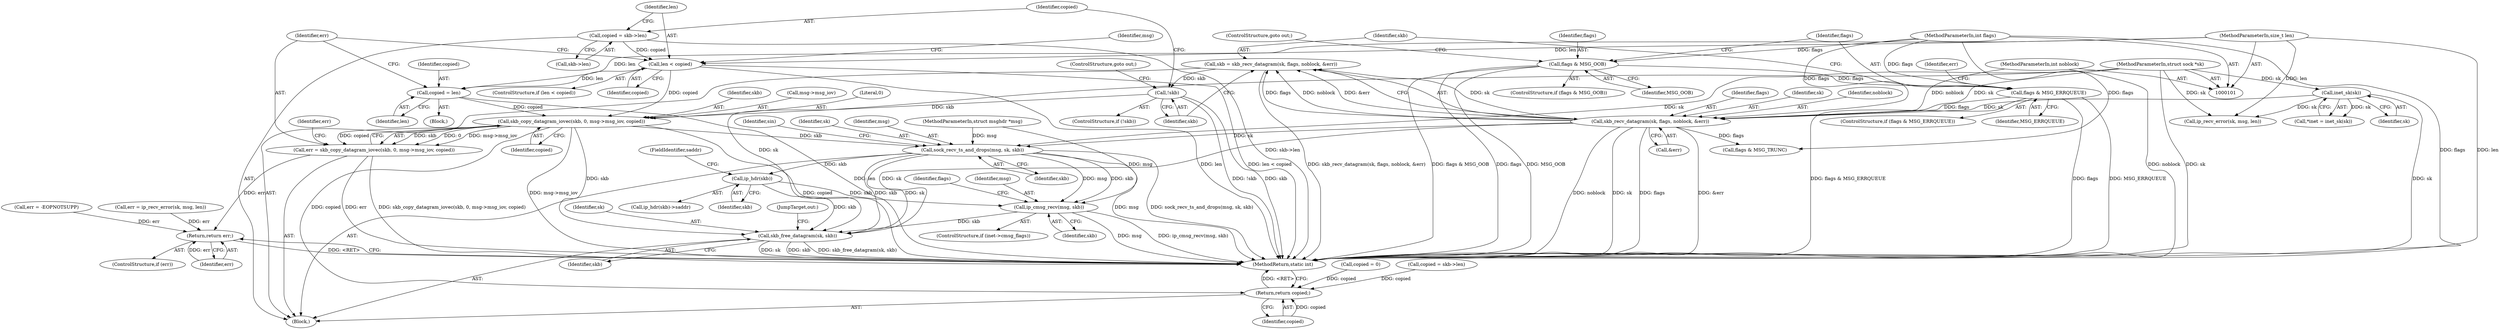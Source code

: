 digraph "0_linux_bceaa90240b6019ed73b49965eac7d167610be69_1@API" {
"1000182" [label="(Call,skb_copy_datagram_iovec(skb, 0, msg->msg_iov, copied))"];
"1000159" [label="(Call,!skb)"];
"1000150" [label="(Call,skb = skb_recv_datagram(sk, flags, noblock, &err))"];
"1000152" [label="(Call,skb_recv_datagram(sk, flags, noblock, &err))"];
"1000113" [label="(Call,inet_sk(sk))"];
"1000103" [label="(MethodParameterIn,struct sock *sk)"];
"1000139" [label="(Call,flags & MSG_ERRQUEUE)"];
"1000134" [label="(Call,flags & MSG_OOB)"];
"1000107" [label="(MethodParameterIn,int flags)"];
"1000106" [label="(MethodParameterIn,int noblock)"];
"1000177" [label="(Call,copied = len)"];
"1000168" [label="(Call,len < copied)"];
"1000105" [label="(MethodParameterIn,size_t len)"];
"1000162" [label="(Call,copied = skb->len)"];
"1000180" [label="(Call,err = skb_copy_datagram_iovec(skb, 0, msg->msg_iov, copied))"];
"1000258" [label="(Return,return err;)"];
"1000192" [label="(Call,sock_recv_ts_and_drops(msg, sk, skb))"];
"1000211" [label="(Call,ip_hdr(skb))"];
"1000239" [label="(Call,ip_cmsg_recv(msg, skb))"];
"1000252" [label="(Call,skb_free_datagram(sk, skb))"];
"1000260" [label="(Return,return copied;)"];
"1000106" [label="(MethodParameterIn,int noblock)"];
"1000140" [label="(Identifier,flags)"];
"1000177" [label="(Call,copied = len)"];
"1000260" [label="(Return,return copied;)"];
"1000197" [label="(Identifier,sin)"];
"1000243" [label="(Call,flags & MSG_TRUNC)"];
"1000241" [label="(Identifier,skb)"];
"1000254" [label="(Identifier,skb)"];
"1000164" [label="(Call,skb->len)"];
"1000139" [label="(Call,flags & MSG_ERRQUEUE)"];
"1000183" [label="(Identifier,skb)"];
"1000169" [label="(Identifier,len)"];
"1000113" [label="(Call,inet_sk(sk))"];
"1000174" [label="(Identifier,msg)"];
"1000195" [label="(Identifier,skb)"];
"1000235" [label="(ControlStructure,if (inet->cmsg_flags))"];
"1000114" [label="(Identifier,sk)"];
"1000179" [label="(Identifier,len)"];
"1000145" [label="(Call,ip_recv_error(sk, msg, len))"];
"1000170" [label="(Identifier,copied)"];
"1000116" [label="(Call,copied = 0)"];
"1000180" [label="(Call,err = skb_copy_datagram_iovec(skb, 0, msg->msg_iov, copied))"];
"1000194" [label="(Identifier,sk)"];
"1000152" [label="(Call,skb_recv_datagram(sk, flags, noblock, &err))"];
"1000144" [label="(Identifier,err)"];
"1000111" [label="(Call,*inet = inet_sk(sk))"];
"1000256" [label="(ControlStructure,if (err))"];
"1000192" [label="(Call,sock_recv_ts_and_drops(msg, sk, skb))"];
"1000160" [label="(Identifier,skb)"];
"1000213" [label="(FieldIdentifier,saddr)"];
"1000107" [label="(MethodParameterIn,int flags)"];
"1000252" [label="(Call,skb_free_datagram(sk, skb))"];
"1000158" [label="(ControlStructure,if (!skb))"];
"1000262" [label="(MethodReturn,static int)"];
"1000133" [label="(ControlStructure,if (flags & MSG_OOB))"];
"1000154" [label="(Identifier,flags)"];
"1000103" [label="(MethodParameterIn,struct sock *sk)"];
"1000151" [label="(Identifier,skb)"];
"1000109" [label="(Block,)"];
"1000181" [label="(Identifier,err)"];
"1000193" [label="(Identifier,msg)"];
"1000210" [label="(Call,ip_hdr(skb)->saddr)"];
"1000244" [label="(Identifier,flags)"];
"1000150" [label="(Call,skb = skb_recv_datagram(sk, flags, noblock, &err))"];
"1000136" [label="(Identifier,MSG_OOB)"];
"1000171" [label="(Block,)"];
"1000253" [label="(Identifier,sk)"];
"1000178" [label="(Identifier,copied)"];
"1000190" [label="(Identifier,err)"];
"1000246" [label="(Call,copied = skb->len)"];
"1000261" [label="(Identifier,copied)"];
"1000138" [label="(ControlStructure,if (flags & MSG_ERRQUEUE))"];
"1000137" [label="(ControlStructure,goto out;)"];
"1000167" [label="(ControlStructure,if (len < copied))"];
"1000162" [label="(Call,copied = skb->len)"];
"1000153" [label="(Identifier,sk)"];
"1000212" [label="(Identifier,skb)"];
"1000143" [label="(Call,err = ip_recv_error(sk, msg, len))"];
"1000240" [label="(Identifier,msg)"];
"1000185" [label="(Call,msg->msg_iov)"];
"1000188" [label="(Identifier,copied)"];
"1000155" [label="(Identifier,noblock)"];
"1000105" [label="(MethodParameterIn,size_t len)"];
"1000104" [label="(MethodParameterIn,struct msghdr *msg)"];
"1000135" [label="(Identifier,flags)"];
"1000161" [label="(ControlStructure,goto out;)"];
"1000134" [label="(Call,flags & MSG_OOB)"];
"1000156" [label="(Call,&err)"];
"1000239" [label="(Call,ip_cmsg_recv(msg, skb))"];
"1000259" [label="(Identifier,err)"];
"1000184" [label="(Literal,0)"];
"1000159" [label="(Call,!skb)"];
"1000168" [label="(Call,len < copied)"];
"1000141" [label="(Identifier,MSG_ERRQUEUE)"];
"1000182" [label="(Call,skb_copy_datagram_iovec(skb, 0, msg->msg_iov, copied))"];
"1000120" [label="(Call,err = -EOPNOTSUPP)"];
"1000255" [label="(JumpTarget,out:)"];
"1000258" [label="(Return,return err;)"];
"1000211" [label="(Call,ip_hdr(skb))"];
"1000163" [label="(Identifier,copied)"];
"1000182" -> "1000180"  [label="AST: "];
"1000182" -> "1000188"  [label="CFG: "];
"1000183" -> "1000182"  [label="AST: "];
"1000184" -> "1000182"  [label="AST: "];
"1000185" -> "1000182"  [label="AST: "];
"1000188" -> "1000182"  [label="AST: "];
"1000180" -> "1000182"  [label="CFG: "];
"1000182" -> "1000262"  [label="DDG: msg->msg_iov"];
"1000182" -> "1000262"  [label="DDG: copied"];
"1000182" -> "1000180"  [label="DDG: skb"];
"1000182" -> "1000180"  [label="DDG: 0"];
"1000182" -> "1000180"  [label="DDG: msg->msg_iov"];
"1000182" -> "1000180"  [label="DDG: copied"];
"1000159" -> "1000182"  [label="DDG: skb"];
"1000177" -> "1000182"  [label="DDG: copied"];
"1000168" -> "1000182"  [label="DDG: copied"];
"1000182" -> "1000192"  [label="DDG: skb"];
"1000182" -> "1000252"  [label="DDG: skb"];
"1000182" -> "1000260"  [label="DDG: copied"];
"1000159" -> "1000158"  [label="AST: "];
"1000159" -> "1000160"  [label="CFG: "];
"1000160" -> "1000159"  [label="AST: "];
"1000161" -> "1000159"  [label="CFG: "];
"1000163" -> "1000159"  [label="CFG: "];
"1000159" -> "1000262"  [label="DDG: !skb"];
"1000159" -> "1000262"  [label="DDG: skb"];
"1000150" -> "1000159"  [label="DDG: skb"];
"1000150" -> "1000109"  [label="AST: "];
"1000150" -> "1000152"  [label="CFG: "];
"1000151" -> "1000150"  [label="AST: "];
"1000152" -> "1000150"  [label="AST: "];
"1000160" -> "1000150"  [label="CFG: "];
"1000150" -> "1000262"  [label="DDG: skb_recv_datagram(sk, flags, noblock, &err)"];
"1000152" -> "1000150"  [label="DDG: sk"];
"1000152" -> "1000150"  [label="DDG: flags"];
"1000152" -> "1000150"  [label="DDG: noblock"];
"1000152" -> "1000150"  [label="DDG: &err"];
"1000152" -> "1000156"  [label="CFG: "];
"1000153" -> "1000152"  [label="AST: "];
"1000154" -> "1000152"  [label="AST: "];
"1000155" -> "1000152"  [label="AST: "];
"1000156" -> "1000152"  [label="AST: "];
"1000152" -> "1000262"  [label="DDG: flags"];
"1000152" -> "1000262"  [label="DDG: &err"];
"1000152" -> "1000262"  [label="DDG: noblock"];
"1000152" -> "1000262"  [label="DDG: sk"];
"1000113" -> "1000152"  [label="DDG: sk"];
"1000103" -> "1000152"  [label="DDG: sk"];
"1000139" -> "1000152"  [label="DDG: flags"];
"1000107" -> "1000152"  [label="DDG: flags"];
"1000106" -> "1000152"  [label="DDG: noblock"];
"1000152" -> "1000192"  [label="DDG: sk"];
"1000152" -> "1000243"  [label="DDG: flags"];
"1000152" -> "1000252"  [label="DDG: sk"];
"1000113" -> "1000111"  [label="AST: "];
"1000113" -> "1000114"  [label="CFG: "];
"1000114" -> "1000113"  [label="AST: "];
"1000111" -> "1000113"  [label="CFG: "];
"1000113" -> "1000262"  [label="DDG: sk"];
"1000113" -> "1000111"  [label="DDG: sk"];
"1000103" -> "1000113"  [label="DDG: sk"];
"1000113" -> "1000145"  [label="DDG: sk"];
"1000103" -> "1000101"  [label="AST: "];
"1000103" -> "1000262"  [label="DDG: sk"];
"1000103" -> "1000145"  [label="DDG: sk"];
"1000103" -> "1000192"  [label="DDG: sk"];
"1000103" -> "1000252"  [label="DDG: sk"];
"1000139" -> "1000138"  [label="AST: "];
"1000139" -> "1000141"  [label="CFG: "];
"1000140" -> "1000139"  [label="AST: "];
"1000141" -> "1000139"  [label="AST: "];
"1000144" -> "1000139"  [label="CFG: "];
"1000151" -> "1000139"  [label="CFG: "];
"1000139" -> "1000262"  [label="DDG: MSG_ERRQUEUE"];
"1000139" -> "1000262"  [label="DDG: flags & MSG_ERRQUEUE"];
"1000139" -> "1000262"  [label="DDG: flags"];
"1000134" -> "1000139"  [label="DDG: flags"];
"1000107" -> "1000139"  [label="DDG: flags"];
"1000134" -> "1000133"  [label="AST: "];
"1000134" -> "1000136"  [label="CFG: "];
"1000135" -> "1000134"  [label="AST: "];
"1000136" -> "1000134"  [label="AST: "];
"1000137" -> "1000134"  [label="CFG: "];
"1000140" -> "1000134"  [label="CFG: "];
"1000134" -> "1000262"  [label="DDG: flags & MSG_OOB"];
"1000134" -> "1000262"  [label="DDG: flags"];
"1000134" -> "1000262"  [label="DDG: MSG_OOB"];
"1000107" -> "1000134"  [label="DDG: flags"];
"1000107" -> "1000101"  [label="AST: "];
"1000107" -> "1000262"  [label="DDG: flags"];
"1000107" -> "1000243"  [label="DDG: flags"];
"1000106" -> "1000101"  [label="AST: "];
"1000106" -> "1000262"  [label="DDG: noblock"];
"1000177" -> "1000171"  [label="AST: "];
"1000177" -> "1000179"  [label="CFG: "];
"1000178" -> "1000177"  [label="AST: "];
"1000179" -> "1000177"  [label="AST: "];
"1000181" -> "1000177"  [label="CFG: "];
"1000177" -> "1000262"  [label="DDG: len"];
"1000168" -> "1000177"  [label="DDG: len"];
"1000105" -> "1000177"  [label="DDG: len"];
"1000168" -> "1000167"  [label="AST: "];
"1000168" -> "1000170"  [label="CFG: "];
"1000169" -> "1000168"  [label="AST: "];
"1000170" -> "1000168"  [label="AST: "];
"1000174" -> "1000168"  [label="CFG: "];
"1000181" -> "1000168"  [label="CFG: "];
"1000168" -> "1000262"  [label="DDG: len < copied"];
"1000168" -> "1000262"  [label="DDG: len"];
"1000105" -> "1000168"  [label="DDG: len"];
"1000162" -> "1000168"  [label="DDG: copied"];
"1000105" -> "1000101"  [label="AST: "];
"1000105" -> "1000262"  [label="DDG: len"];
"1000105" -> "1000145"  [label="DDG: len"];
"1000162" -> "1000109"  [label="AST: "];
"1000162" -> "1000164"  [label="CFG: "];
"1000163" -> "1000162"  [label="AST: "];
"1000164" -> "1000162"  [label="AST: "];
"1000169" -> "1000162"  [label="CFG: "];
"1000162" -> "1000262"  [label="DDG: skb->len"];
"1000180" -> "1000109"  [label="AST: "];
"1000181" -> "1000180"  [label="AST: "];
"1000190" -> "1000180"  [label="CFG: "];
"1000180" -> "1000262"  [label="DDG: err"];
"1000180" -> "1000262"  [label="DDG: skb_copy_datagram_iovec(skb, 0, msg->msg_iov, copied)"];
"1000180" -> "1000258"  [label="DDG: err"];
"1000258" -> "1000256"  [label="AST: "];
"1000258" -> "1000259"  [label="CFG: "];
"1000259" -> "1000258"  [label="AST: "];
"1000262" -> "1000258"  [label="CFG: "];
"1000258" -> "1000262"  [label="DDG: <RET>"];
"1000259" -> "1000258"  [label="DDG: err"];
"1000143" -> "1000258"  [label="DDG: err"];
"1000120" -> "1000258"  [label="DDG: err"];
"1000192" -> "1000109"  [label="AST: "];
"1000192" -> "1000195"  [label="CFG: "];
"1000193" -> "1000192"  [label="AST: "];
"1000194" -> "1000192"  [label="AST: "];
"1000195" -> "1000192"  [label="AST: "];
"1000197" -> "1000192"  [label="CFG: "];
"1000192" -> "1000262"  [label="DDG: msg"];
"1000192" -> "1000262"  [label="DDG: sock_recv_ts_and_drops(msg, sk, skb)"];
"1000104" -> "1000192"  [label="DDG: msg"];
"1000192" -> "1000211"  [label="DDG: skb"];
"1000192" -> "1000239"  [label="DDG: msg"];
"1000192" -> "1000239"  [label="DDG: skb"];
"1000192" -> "1000252"  [label="DDG: sk"];
"1000192" -> "1000252"  [label="DDG: skb"];
"1000211" -> "1000210"  [label="AST: "];
"1000211" -> "1000212"  [label="CFG: "];
"1000212" -> "1000211"  [label="AST: "];
"1000213" -> "1000211"  [label="CFG: "];
"1000211" -> "1000239"  [label="DDG: skb"];
"1000211" -> "1000252"  [label="DDG: skb"];
"1000239" -> "1000235"  [label="AST: "];
"1000239" -> "1000241"  [label="CFG: "];
"1000240" -> "1000239"  [label="AST: "];
"1000241" -> "1000239"  [label="AST: "];
"1000244" -> "1000239"  [label="CFG: "];
"1000239" -> "1000262"  [label="DDG: ip_cmsg_recv(msg, skb)"];
"1000239" -> "1000262"  [label="DDG: msg"];
"1000104" -> "1000239"  [label="DDG: msg"];
"1000239" -> "1000252"  [label="DDG: skb"];
"1000252" -> "1000109"  [label="AST: "];
"1000252" -> "1000254"  [label="CFG: "];
"1000253" -> "1000252"  [label="AST: "];
"1000254" -> "1000252"  [label="AST: "];
"1000255" -> "1000252"  [label="CFG: "];
"1000252" -> "1000262"  [label="DDG: sk"];
"1000252" -> "1000262"  [label="DDG: skb"];
"1000252" -> "1000262"  [label="DDG: skb_free_datagram(sk, skb)"];
"1000260" -> "1000109"  [label="AST: "];
"1000260" -> "1000261"  [label="CFG: "];
"1000261" -> "1000260"  [label="AST: "];
"1000262" -> "1000260"  [label="CFG: "];
"1000260" -> "1000262"  [label="DDG: <RET>"];
"1000261" -> "1000260"  [label="DDG: copied"];
"1000246" -> "1000260"  [label="DDG: copied"];
"1000116" -> "1000260"  [label="DDG: copied"];
}

